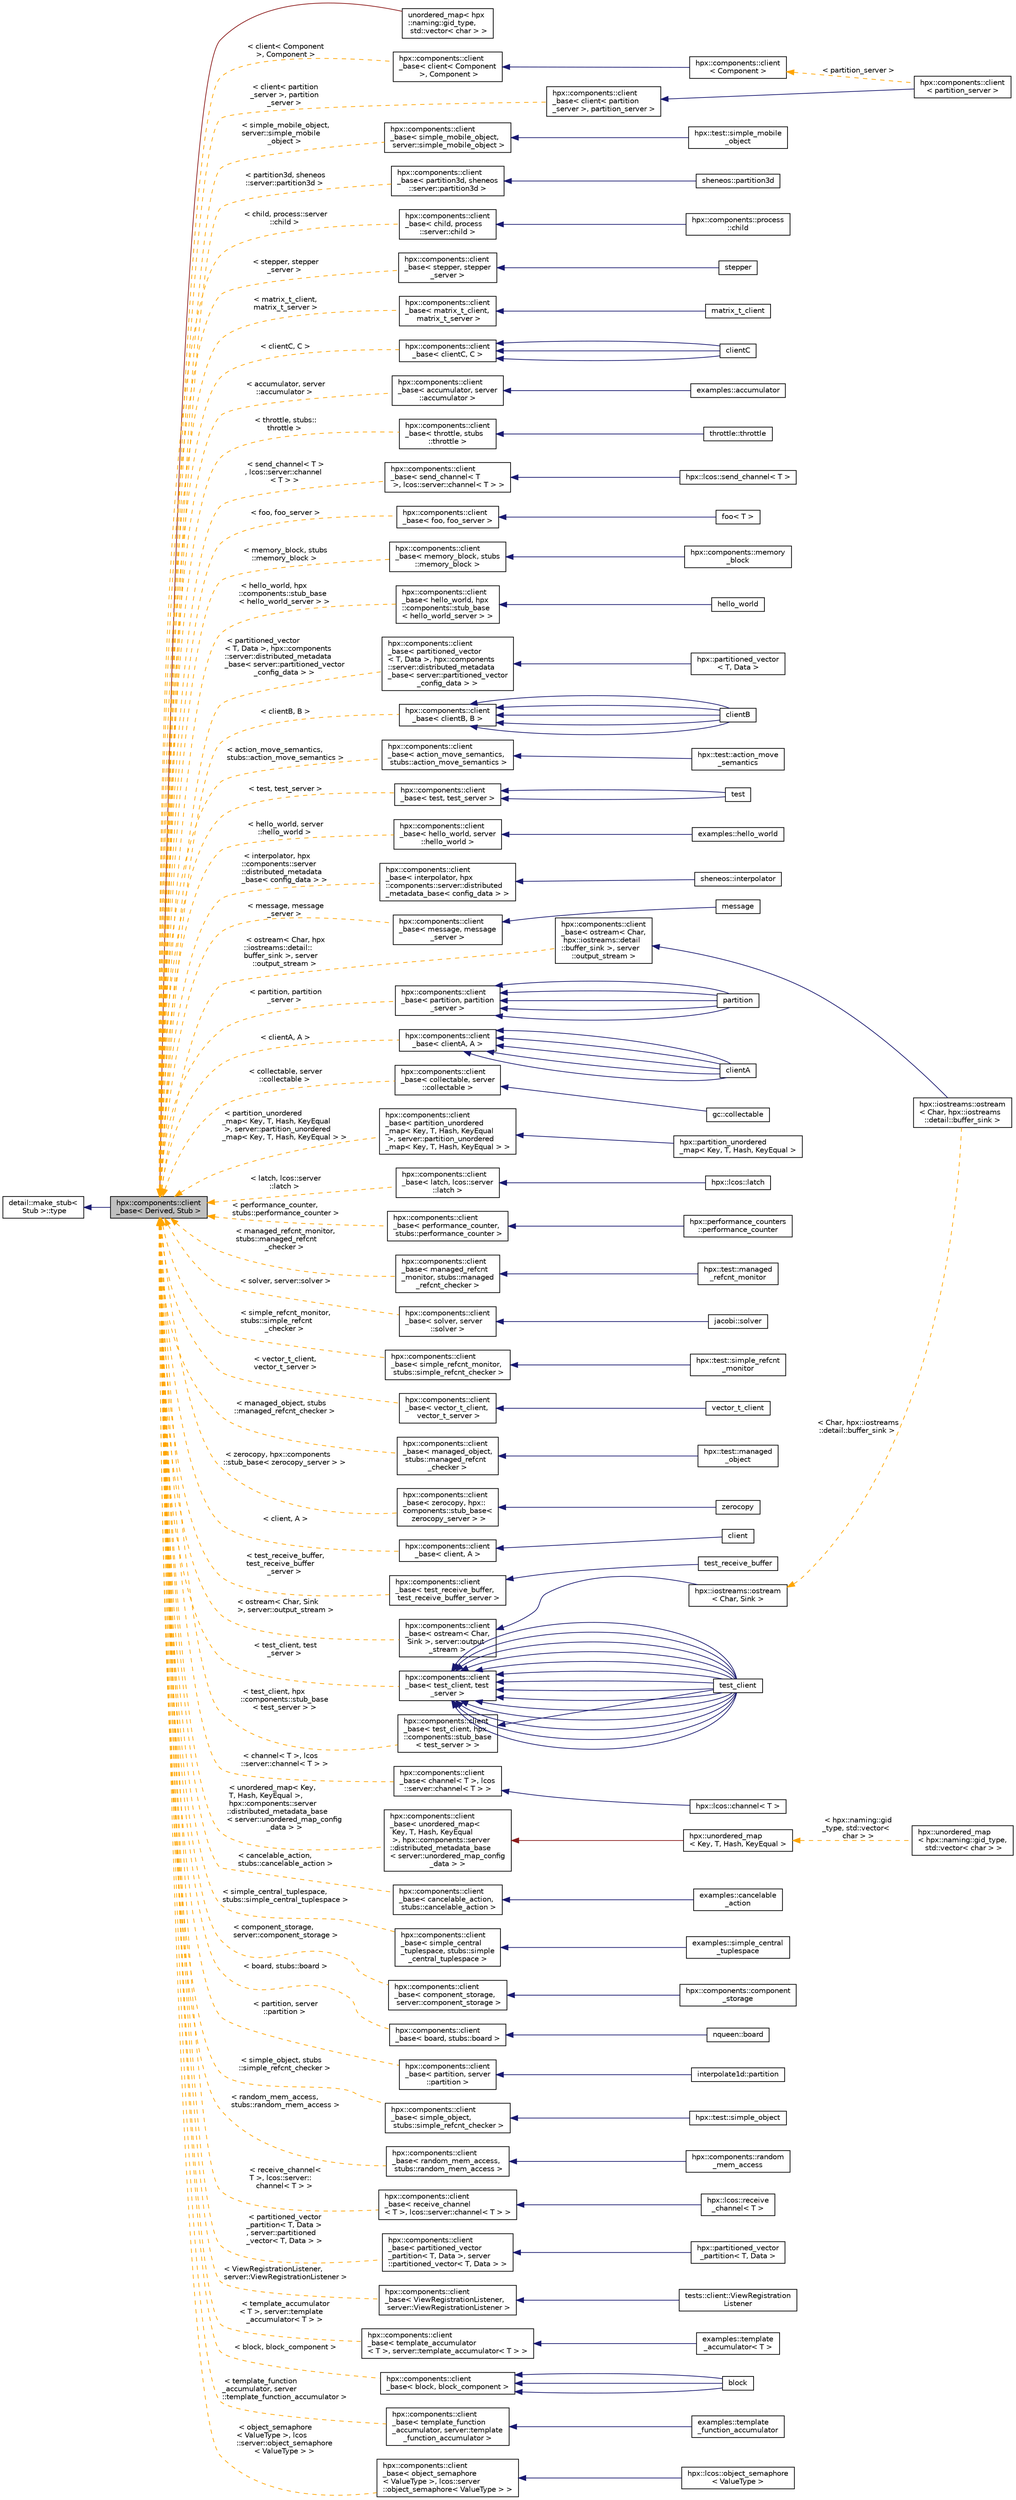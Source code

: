 digraph "hpx::components::client_base&lt; Derived, Stub &gt;"
{
  edge [fontname="Helvetica",fontsize="10",labelfontname="Helvetica",labelfontsize="10"];
  node [fontname="Helvetica",fontsize="10",shape=record];
  rankdir="LR";
  Node0 [label="hpx::components::client\l_base\< Derived, Stub \>",height=0.2,width=0.4,color="black", fillcolor="grey75", style="filled", fontcolor="black"];
  Node1 -> Node0 [dir="back",color="midnightblue",fontsize="10",style="solid",fontname="Helvetica"];
  Node1 [label="detail::make_stub\<\l Stub \>::type",height=0.2,width=0.4,color="black", fillcolor="white", style="filled",URL="$de/dfa/structhpx_1_1components_1_1stub__base.html"];
  Node0 -> Node2 [dir="back",color="firebrick4",fontsize="10",style="solid",fontname="Helvetica"];
  Node2 [label="unordered_map\< hpx\l::naming::gid_type,\l std::vector\< char \> \>",height=0.2,width=0.4,color="black", fillcolor="white", style="filled",URL="$d7/d51/classhpx_1_1unordered__map.html"];
  Node0 -> Node3 [dir="back",color="orange",fontsize="10",style="dashed",label=" \< client\< partition\l_server \>, partition\l_server \>" ,fontname="Helvetica"];
  Node3 [label="hpx::components::client\l_base\< client\< partition\l_server \>, partition_server \>",height=0.2,width=0.4,color="black", fillcolor="white", style="filled",URL="$d9/dad/classhpx_1_1components_1_1client__base.html"];
  Node3 -> Node4 [dir="back",color="midnightblue",fontsize="10",style="solid",fontname="Helvetica"];
  Node4 [label="hpx::components::client\l\< partition_server \>",height=0.2,width=0.4,color="black", fillcolor="white", style="filled",URL="$d1/d69/classhpx_1_1components_1_1client.html"];
  Node0 -> Node5 [dir="back",color="orange",fontsize="10",style="dashed",label=" \< ostream\< Char, hpx\l::iostreams::detail::\lbuffer_sink \>, server\l::output_stream \>" ,fontname="Helvetica"];
  Node5 [label="hpx::components::client\l_base\< ostream\< Char,\l hpx::iostreams::detail\l::buffer_sink \>, server\l::output_stream \>",height=0.2,width=0.4,color="black", fillcolor="white", style="filled",URL="$d9/dad/classhpx_1_1components_1_1client__base.html"];
  Node5 -> Node6 [dir="back",color="midnightblue",fontsize="10",style="solid",fontname="Helvetica"];
  Node6 [label="hpx::iostreams::ostream\l\< Char, hpx::iostreams\l::detail::buffer_sink \>",height=0.2,width=0.4,color="black", fillcolor="white", style="filled",URL="$de/da2/structhpx_1_1iostreams_1_1ostream.html"];
  Node0 -> Node7 [dir="back",color="orange",fontsize="10",style="dashed",label=" \< simple_mobile_object,\l server::simple_mobile\l_object \>" ,fontname="Helvetica"];
  Node7 [label="hpx::components::client\l_base\< simple_mobile_object,\l server::simple_mobile_object \>",height=0.2,width=0.4,color="black", fillcolor="white", style="filled",URL="$d9/dad/classhpx_1_1components_1_1client__base.html"];
  Node7 -> Node8 [dir="back",color="midnightblue",fontsize="10",style="solid",fontname="Helvetica"];
  Node8 [label="hpx::test::simple_mobile\l_object",height=0.2,width=0.4,color="black", fillcolor="white", style="filled",URL="$da/dc3/structhpx_1_1test_1_1simple__mobile__object.html"];
  Node0 -> Node9 [dir="back",color="orange",fontsize="10",style="dashed",label=" \< partition3d, sheneos\l::server::partition3d \>" ,fontname="Helvetica"];
  Node9 [label="hpx::components::client\l_base\< partition3d, sheneos\l::server::partition3d \>",height=0.2,width=0.4,color="black", fillcolor="white", style="filled",URL="$d9/dad/classhpx_1_1components_1_1client__base.html"];
  Node9 -> Node10 [dir="back",color="midnightblue",fontsize="10",style="solid",fontname="Helvetica"];
  Node10 [label="sheneos::partition3d",height=0.2,width=0.4,color="black", fillcolor="white", style="filled",URL="$da/dba/classsheneos_1_1partition3d.html"];
  Node0 -> Node11 [dir="back",color="orange",fontsize="10",style="dashed",label=" \< child, process::server\l::child \>" ,fontname="Helvetica"];
  Node11 [label="hpx::components::client\l_base\< child, process\l::server::child \>",height=0.2,width=0.4,color="black", fillcolor="white", style="filled",URL="$d9/dad/classhpx_1_1components_1_1client__base.html"];
  Node11 -> Node12 [dir="back",color="midnightblue",fontsize="10",style="solid",fontname="Helvetica"];
  Node12 [label="hpx::components::process\l::child",height=0.2,width=0.4,color="black", fillcolor="white", style="filled",URL="$d6/de0/classhpx_1_1components_1_1process_1_1child.html"];
  Node0 -> Node13 [dir="back",color="orange",fontsize="10",style="dashed",label=" \< stepper, stepper\l_server \>" ,fontname="Helvetica"];
  Node13 [label="hpx::components::client\l_base\< stepper, stepper\l_server \>",height=0.2,width=0.4,color="black", fillcolor="white", style="filled",URL="$d9/dad/classhpx_1_1components_1_1client__base.html"];
  Node13 -> Node14 [dir="back",color="midnightblue",fontsize="10",style="solid",fontname="Helvetica"];
  Node14 [label="stepper",height=0.2,width=0.4,color="black", fillcolor="white", style="filled",URL="$d0/da6/structstepper.html"];
  Node0 -> Node15 [dir="back",color="orange",fontsize="10",style="dashed",label=" \< matrix_t_client,\l matrix_t_server \>" ,fontname="Helvetica"];
  Node15 [label="hpx::components::client\l_base\< matrix_t_client,\l matrix_t_server \>",height=0.2,width=0.4,color="black", fillcolor="white", style="filled",URL="$d9/dad/classhpx_1_1components_1_1client__base.html"];
  Node15 -> Node16 [dir="back",color="midnightblue",fontsize="10",style="solid",fontname="Helvetica"];
  Node16 [label="matrix_t_client",height=0.2,width=0.4,color="black", fillcolor="white", style="filled",URL="$da/ded/structmatrix__t__client.html"];
  Node0 -> Node17 [dir="back",color="orange",fontsize="10",style="dashed",label=" \< clientC, C \>" ,fontname="Helvetica"];
  Node17 [label="hpx::components::client\l_base\< clientC, C \>",height=0.2,width=0.4,color="black", fillcolor="white", style="filled",URL="$d9/dad/classhpx_1_1components_1_1client__base.html"];
  Node17 -> Node18 [dir="back",color="midnightblue",fontsize="10",style="solid",fontname="Helvetica"];
  Node18 [label="clientC",height=0.2,width=0.4,color="black", fillcolor="white", style="filled",URL="$df/d49/structclient_c.html"];
  Node17 -> Node18 [dir="back",color="midnightblue",fontsize="10",style="solid",fontname="Helvetica"];
  Node17 -> Node18 [dir="back",color="midnightblue",fontsize="10",style="solid",fontname="Helvetica"];
  Node0 -> Node19 [dir="back",color="orange",fontsize="10",style="dashed",label=" \< accumulator, server\l::accumulator \>" ,fontname="Helvetica"];
  Node19 [label="hpx::components::client\l_base\< accumulator, server\l::accumulator \>",height=0.2,width=0.4,color="black", fillcolor="white", style="filled",URL="$d9/dad/classhpx_1_1components_1_1client__base.html"];
  Node19 -> Node20 [dir="back",color="midnightblue",fontsize="10",style="solid",fontname="Helvetica"];
  Node20 [label="examples::accumulator",height=0.2,width=0.4,color="black", fillcolor="white", style="filled",URL="$dd/d06/classexamples_1_1accumulator.html",tooltip="Client for the server::accumulator component. "];
  Node0 -> Node21 [dir="back",color="orange",fontsize="10",style="dashed",label=" \< throttle, stubs::\lthrottle \>" ,fontname="Helvetica"];
  Node21 [label="hpx::components::client\l_base\< throttle, stubs\l::throttle \>",height=0.2,width=0.4,color="black", fillcolor="white", style="filled",URL="$d9/dad/classhpx_1_1components_1_1client__base.html"];
  Node21 -> Node22 [dir="back",color="midnightblue",fontsize="10",style="solid",fontname="Helvetica"];
  Node22 [label="throttle::throttle",height=0.2,width=0.4,color="black", fillcolor="white", style="filled",URL="$d5/d51/classthrottle_1_1throttle.html"];
  Node0 -> Node23 [dir="back",color="orange",fontsize="10",style="dashed",label=" \< send_channel\< T \>\l, lcos::server::channel\l\< T \> \>" ,fontname="Helvetica"];
  Node23 [label="hpx::components::client\l_base\< send_channel\< T\l \>, lcos::server::channel\< T \> \>",height=0.2,width=0.4,color="black", fillcolor="white", style="filled",URL="$d9/dad/classhpx_1_1components_1_1client__base.html"];
  Node23 -> Node24 [dir="back",color="midnightblue",fontsize="10",style="solid",fontname="Helvetica"];
  Node24 [label="hpx::lcos::send_channel\< T \>",height=0.2,width=0.4,color="black", fillcolor="white", style="filled",URL="$d3/db6/classhpx_1_1lcos_1_1send__channel.html"];
  Node0 -> Node25 [dir="back",color="orange",fontsize="10",style="dashed",label=" \< foo, foo_server \>" ,fontname="Helvetica"];
  Node25 [label="hpx::components::client\l_base\< foo, foo_server \>",height=0.2,width=0.4,color="black", fillcolor="white", style="filled",URL="$d9/dad/classhpx_1_1components_1_1client__base.html"];
  Node25 -> Node26 [dir="back",color="midnightblue",fontsize="10",style="solid",fontname="Helvetica"];
  Node26 [label="foo\< T \>",height=0.2,width=0.4,color="black", fillcolor="white", style="filled",URL="$d3/dad/structfoo.html"];
  Node0 -> Node27 [dir="back",color="orange",fontsize="10",style="dashed",label=" \< memory_block, stubs\l::memory_block \>" ,fontname="Helvetica"];
  Node27 [label="hpx::components::client\l_base\< memory_block, stubs\l::memory_block \>",height=0.2,width=0.4,color="black", fillcolor="white", style="filled",URL="$d9/dad/classhpx_1_1components_1_1client__base.html"];
  Node27 -> Node28 [dir="back",color="midnightblue",fontsize="10",style="solid",fontname="Helvetica"];
  Node28 [label="hpx::components::memory\l_block",height=0.2,width=0.4,color="black", fillcolor="white", style="filled",URL="$d1/d4c/classhpx_1_1components_1_1memory__block.html"];
  Node0 -> Node29 [dir="back",color="orange",fontsize="10",style="dashed",label=" \< hello_world, hpx\l::components::stub_base\l\< hello_world_server \> \>" ,fontname="Helvetica"];
  Node29 [label="hpx::components::client\l_base\< hello_world, hpx\l::components::stub_base\l\< hello_world_server \> \>",height=0.2,width=0.4,color="black", fillcolor="white", style="filled",URL="$d9/dad/classhpx_1_1components_1_1client__base.html"];
  Node29 -> Node30 [dir="back",color="midnightblue",fontsize="10",style="solid",fontname="Helvetica"];
  Node30 [label="hello_world",height=0.2,width=0.4,color="black", fillcolor="white", style="filled",URL="$df/d45/structhello__world.html"];
  Node0 -> Node31 [dir="back",color="orange",fontsize="10",style="dashed",label=" \< partitioned_vector\l\< T, Data \>, hpx::components\l::server::distributed_metadata\l_base\< server::partitioned_vector\l_config_data \> \>" ,fontname="Helvetica"];
  Node31 [label="hpx::components::client\l_base\< partitioned_vector\l\< T, Data \>, hpx::components\l::server::distributed_metadata\l_base\< server::partitioned_vector\l_config_data \> \>",height=0.2,width=0.4,color="black", fillcolor="white", style="filled",URL="$d9/dad/classhpx_1_1components_1_1client__base.html"];
  Node31 -> Node32 [dir="back",color="midnightblue",fontsize="10",style="solid",fontname="Helvetica"];
  Node32 [label="hpx::partitioned_vector\l\< T, Data \>",height=0.2,width=0.4,color="black", fillcolor="white", style="filled",URL="$d1/d60/classhpx_1_1partitioned__vector.html"];
  Node0 -> Node33 [dir="back",color="orange",fontsize="10",style="dashed",label=" \< clientB, B \>" ,fontname="Helvetica"];
  Node33 [label="hpx::components::client\l_base\< clientB, B \>",height=0.2,width=0.4,color="black", fillcolor="white", style="filled",URL="$d9/dad/classhpx_1_1components_1_1client__base.html"];
  Node33 -> Node34 [dir="back",color="midnightblue",fontsize="10",style="solid",fontname="Helvetica"];
  Node34 [label="clientB",height=0.2,width=0.4,color="black", fillcolor="white", style="filled",URL="$d7/d2a/structclient_b.html"];
  Node33 -> Node34 [dir="back",color="midnightblue",fontsize="10",style="solid",fontname="Helvetica"];
  Node33 -> Node34 [dir="back",color="midnightblue",fontsize="10",style="solid",fontname="Helvetica"];
  Node33 -> Node34 [dir="back",color="midnightblue",fontsize="10",style="solid",fontname="Helvetica"];
  Node33 -> Node34 [dir="back",color="midnightblue",fontsize="10",style="solid",fontname="Helvetica"];
  Node0 -> Node35 [dir="back",color="orange",fontsize="10",style="dashed",label=" \< action_move_semantics,\l stubs::action_move_semantics \>" ,fontname="Helvetica"];
  Node35 [label="hpx::components::client\l_base\< action_move_semantics,\l stubs::action_move_semantics \>",height=0.2,width=0.4,color="black", fillcolor="white", style="filled",URL="$d9/dad/classhpx_1_1components_1_1client__base.html"];
  Node35 -> Node36 [dir="back",color="midnightblue",fontsize="10",style="solid",fontname="Helvetica"];
  Node36 [label="hpx::test::action_move\l_semantics",height=0.2,width=0.4,color="black", fillcolor="white", style="filled",URL="$de/d1c/structhpx_1_1test_1_1action__move__semantics.html"];
  Node0 -> Node37 [dir="back",color="orange",fontsize="10",style="dashed",label=" \< test, test_server \>" ,fontname="Helvetica"];
  Node37 [label="hpx::components::client\l_base\< test, test_server \>",height=0.2,width=0.4,color="black", fillcolor="white", style="filled",URL="$d9/dad/classhpx_1_1components_1_1client__base.html"];
  Node37 -> Node38 [dir="back",color="midnightblue",fontsize="10",style="solid",fontname="Helvetica"];
  Node38 [label="test",height=0.2,width=0.4,color="black", fillcolor="white", style="filled",URL="$d8/d89/structtest.html"];
  Node37 -> Node38 [dir="back",color="midnightblue",fontsize="10",style="solid",fontname="Helvetica"];
  Node0 -> Node39 [dir="back",color="orange",fontsize="10",style="dashed",label=" \< hello_world, server\l::hello_world \>" ,fontname="Helvetica"];
  Node39 [label="hpx::components::client\l_base\< hello_world, server\l::hello_world \>",height=0.2,width=0.4,color="black", fillcolor="white", style="filled",URL="$d9/dad/classhpx_1_1components_1_1client__base.html"];
  Node39 -> Node40 [dir="back",color="midnightblue",fontsize="10",style="solid",fontname="Helvetica"];
  Node40 [label="examples::hello_world",height=0.2,width=0.4,color="black", fillcolor="white", style="filled",URL="$db/d6f/structexamples_1_1hello__world.html"];
  Node0 -> Node41 [dir="back",color="orange",fontsize="10",style="dashed",label=" \< interpolator, hpx\l::components::server\l::distributed_metadata\l_base\< config_data \> \>" ,fontname="Helvetica"];
  Node41 [label="hpx::components::client\l_base\< interpolator, hpx\l::components::server::distributed\l_metadata_base\< config_data \> \>",height=0.2,width=0.4,color="black", fillcolor="white", style="filled",URL="$d9/dad/classhpx_1_1components_1_1client__base.html"];
  Node41 -> Node42 [dir="back",color="midnightblue",fontsize="10",style="solid",fontname="Helvetica"];
  Node42 [label="sheneos::interpolator",height=0.2,width=0.4,color="black", fillcolor="white", style="filled",URL="$d1/d8c/classsheneos_1_1interpolator.html"];
  Node0 -> Node43 [dir="back",color="orange",fontsize="10",style="dashed",label=" \< message, message\l_server \>" ,fontname="Helvetica"];
  Node43 [label="hpx::components::client\l_base\< message, message\l_server \>",height=0.2,width=0.4,color="black", fillcolor="white", style="filled",URL="$d9/dad/classhpx_1_1components_1_1client__base.html"];
  Node43 -> Node44 [dir="back",color="midnightblue",fontsize="10",style="solid",fontname="Helvetica"];
  Node44 [label="message",height=0.2,width=0.4,color="black", fillcolor="white", style="filled",URL="$d8/d9e/structmessage.html"];
  Node0 -> Node45 [dir="back",color="orange",fontsize="10",style="dashed",label=" \< client\< Component\l \>, Component \>" ,fontname="Helvetica"];
  Node45 [label="hpx::components::client\l_base\< client\< Component\l \>, Component \>",height=0.2,width=0.4,color="black", fillcolor="white", style="filled",URL="$d9/dad/classhpx_1_1components_1_1client__base.html"];
  Node45 -> Node46 [dir="back",color="midnightblue",fontsize="10",style="solid",fontname="Helvetica"];
  Node46 [label="hpx::components::client\l\< Component \>",height=0.2,width=0.4,color="black", fillcolor="white", style="filled",URL="$d1/d69/classhpx_1_1components_1_1client.html"];
  Node46 -> Node4 [dir="back",color="orange",fontsize="10",style="dashed",label=" \< partition_server \>" ,fontname="Helvetica"];
  Node0 -> Node47 [dir="back",color="orange",fontsize="10",style="dashed",label=" \< partition, partition\l_server \>" ,fontname="Helvetica"];
  Node47 [label="hpx::components::client\l_base\< partition, partition\l_server \>",height=0.2,width=0.4,color="black", fillcolor="white", style="filled",URL="$d9/dad/classhpx_1_1components_1_1client__base.html"];
  Node47 -> Node48 [dir="back",color="midnightblue",fontsize="10",style="solid",fontname="Helvetica"];
  Node48 [label="partition",height=0.2,width=0.4,color="black", fillcolor="white", style="filled",URL="$d3/d98/structpartition.html"];
  Node47 -> Node48 [dir="back",color="midnightblue",fontsize="10",style="solid",fontname="Helvetica"];
  Node47 -> Node48 [dir="back",color="midnightblue",fontsize="10",style="solid",fontname="Helvetica"];
  Node47 -> Node48 [dir="back",color="midnightblue",fontsize="10",style="solid",fontname="Helvetica"];
  Node47 -> Node48 [dir="back",color="midnightblue",fontsize="10",style="solid",fontname="Helvetica"];
  Node0 -> Node49 [dir="back",color="orange",fontsize="10",style="dashed",label=" \< clientA, A \>" ,fontname="Helvetica"];
  Node49 [label="hpx::components::client\l_base\< clientA, A \>",height=0.2,width=0.4,color="black", fillcolor="white", style="filled",URL="$d9/dad/classhpx_1_1components_1_1client__base.html"];
  Node49 -> Node50 [dir="back",color="midnightblue",fontsize="10",style="solid",fontname="Helvetica"];
  Node50 [label="clientA",height=0.2,width=0.4,color="black", fillcolor="white", style="filled",URL="$df/d32/structclient_a.html"];
  Node49 -> Node50 [dir="back",color="midnightblue",fontsize="10",style="solid",fontname="Helvetica"];
  Node49 -> Node50 [dir="back",color="midnightblue",fontsize="10",style="solid",fontname="Helvetica"];
  Node49 -> Node50 [dir="back",color="midnightblue",fontsize="10",style="solid",fontname="Helvetica"];
  Node49 -> Node50 [dir="back",color="midnightblue",fontsize="10",style="solid",fontname="Helvetica"];
  Node0 -> Node51 [dir="back",color="orange",fontsize="10",style="dashed",label=" \< collectable, server\l::collectable \>" ,fontname="Helvetica"];
  Node51 [label="hpx::components::client\l_base\< collectable, server\l::collectable \>",height=0.2,width=0.4,color="black", fillcolor="white", style="filled",URL="$d9/dad/classhpx_1_1components_1_1client__base.html"];
  Node51 -> Node52 [dir="back",color="midnightblue",fontsize="10",style="solid",fontname="Helvetica"];
  Node52 [label="gc::collectable",height=0.2,width=0.4,color="black", fillcolor="white", style="filled",URL="$da/d23/structgc_1_1collectable.html"];
  Node0 -> Node53 [dir="back",color="orange",fontsize="10",style="dashed",label=" \< partition_unordered\l_map\< Key, T, Hash, KeyEqual\l \>, server::partition_unordered\l_map\< Key, T, Hash, KeyEqual \> \>" ,fontname="Helvetica"];
  Node53 [label="hpx::components::client\l_base\< partition_unordered\l_map\< Key, T, Hash, KeyEqual\l \>, server::partition_unordered\l_map\< Key, T, Hash, KeyEqual \> \>",height=0.2,width=0.4,color="black", fillcolor="white", style="filled",URL="$d9/dad/classhpx_1_1components_1_1client__base.html"];
  Node53 -> Node54 [dir="back",color="midnightblue",fontsize="10",style="solid",fontname="Helvetica"];
  Node54 [label="hpx::partition_unordered\l_map\< Key, T, Hash, KeyEqual \>",height=0.2,width=0.4,color="black", fillcolor="white", style="filled",URL="$d2/d2d/classhpx_1_1partition__unordered__map.html"];
  Node0 -> Node55 [dir="back",color="orange",fontsize="10",style="dashed",label=" \< latch, lcos::server\l::latch \>" ,fontname="Helvetica"];
  Node55 [label="hpx::components::client\l_base\< latch, lcos::server\l::latch \>",height=0.2,width=0.4,color="black", fillcolor="white", style="filled",URL="$d9/dad/classhpx_1_1components_1_1client__base.html"];
  Node55 -> Node56 [dir="back",color="midnightblue",fontsize="10",style="solid",fontname="Helvetica"];
  Node56 [label="hpx::lcos::latch",height=0.2,width=0.4,color="black", fillcolor="white", style="filled",URL="$df/d55/classhpx_1_1lcos_1_1latch.html"];
  Node0 -> Node57 [dir="back",color="orange",fontsize="10",style="dashed",label=" \< performance_counter,\l stubs::performance_counter \>" ,fontname="Helvetica"];
  Node57 [label="hpx::components::client\l_base\< performance_counter,\l stubs::performance_counter \>",height=0.2,width=0.4,color="black", fillcolor="white", style="filled",URL="$d9/dad/classhpx_1_1components_1_1client__base.html"];
  Node57 -> Node58 [dir="back",color="midnightblue",fontsize="10",style="solid",fontname="Helvetica"];
  Node58 [label="hpx::performance_counters\l::performance_counter",height=0.2,width=0.4,color="black", fillcolor="white", style="filled",URL="$db/d1c/structhpx_1_1performance__counters_1_1performance__counter.html"];
  Node0 -> Node59 [dir="back",color="orange",fontsize="10",style="dashed",label=" \< managed_refcnt_monitor,\l stubs::managed_refcnt\l_checker \>" ,fontname="Helvetica"];
  Node59 [label="hpx::components::client\l_base\< managed_refcnt\l_monitor, stubs::managed\l_refcnt_checker \>",height=0.2,width=0.4,color="black", fillcolor="white", style="filled",URL="$d9/dad/classhpx_1_1components_1_1client__base.html"];
  Node59 -> Node60 [dir="back",color="midnightblue",fontsize="10",style="solid",fontname="Helvetica"];
  Node60 [label="hpx::test::managed\l_refcnt_monitor",height=0.2,width=0.4,color="black", fillcolor="white", style="filled",URL="$d6/d63/structhpx_1_1test_1_1managed__refcnt__monitor.html"];
  Node0 -> Node61 [dir="back",color="orange",fontsize="10",style="dashed",label=" \< solver, server::solver \>" ,fontname="Helvetica"];
  Node61 [label="hpx::components::client\l_base\< solver, server\l::solver \>",height=0.2,width=0.4,color="black", fillcolor="white", style="filled",URL="$d9/dad/classhpx_1_1components_1_1client__base.html"];
  Node61 -> Node62 [dir="back",color="midnightblue",fontsize="10",style="solid",fontname="Helvetica"];
  Node62 [label="jacobi::solver",height=0.2,width=0.4,color="black", fillcolor="white", style="filled",URL="$da/d69/structjacobi_1_1solver.html"];
  Node0 -> Node63 [dir="back",color="orange",fontsize="10",style="dashed",label=" \< simple_refcnt_monitor,\l stubs::simple_refcnt\l_checker \>" ,fontname="Helvetica"];
  Node63 [label="hpx::components::client\l_base\< simple_refcnt_monitor,\l stubs::simple_refcnt_checker \>",height=0.2,width=0.4,color="black", fillcolor="white", style="filled",URL="$d9/dad/classhpx_1_1components_1_1client__base.html"];
  Node63 -> Node64 [dir="back",color="midnightblue",fontsize="10",style="solid",fontname="Helvetica"];
  Node64 [label="hpx::test::simple_refcnt\l_monitor",height=0.2,width=0.4,color="black", fillcolor="white", style="filled",URL="$d9/d66/structhpx_1_1test_1_1simple__refcnt__monitor.html"];
  Node0 -> Node65 [dir="back",color="orange",fontsize="10",style="dashed",label=" \< vector_t_client,\l vector_t_server \>" ,fontname="Helvetica"];
  Node65 [label="hpx::components::client\l_base\< vector_t_client,\l vector_t_server \>",height=0.2,width=0.4,color="black", fillcolor="white", style="filled",URL="$d9/dad/classhpx_1_1components_1_1client__base.html"];
  Node65 -> Node66 [dir="back",color="midnightblue",fontsize="10",style="solid",fontname="Helvetica"];
  Node66 [label="vector_t_client",height=0.2,width=0.4,color="black", fillcolor="white", style="filled",URL="$de/dd9/structvector__t__client.html"];
  Node0 -> Node67 [dir="back",color="orange",fontsize="10",style="dashed",label=" \< managed_object, stubs\l::managed_refcnt_checker \>" ,fontname="Helvetica"];
  Node67 [label="hpx::components::client\l_base\< managed_object,\l stubs::managed_refcnt\l_checker \>",height=0.2,width=0.4,color="black", fillcolor="white", style="filled",URL="$d9/dad/classhpx_1_1components_1_1client__base.html"];
  Node67 -> Node68 [dir="back",color="midnightblue",fontsize="10",style="solid",fontname="Helvetica"];
  Node68 [label="hpx::test::managed\l_object",height=0.2,width=0.4,color="black", fillcolor="white", style="filled",URL="$dd/d56/structhpx_1_1test_1_1managed__object.html"];
  Node0 -> Node69 [dir="back",color="orange",fontsize="10",style="dashed",label=" \< zerocopy, hpx::components\l::stub_base\< zerocopy_server \> \>" ,fontname="Helvetica"];
  Node69 [label="hpx::components::client\l_base\< zerocopy, hpx::\lcomponents::stub_base\<\l zerocopy_server \> \>",height=0.2,width=0.4,color="black", fillcolor="white", style="filled",URL="$d9/dad/classhpx_1_1components_1_1client__base.html"];
  Node69 -> Node70 [dir="back",color="midnightblue",fontsize="10",style="solid",fontname="Helvetica"];
  Node70 [label="zerocopy",height=0.2,width=0.4,color="black", fillcolor="white", style="filled",URL="$d7/df5/structzerocopy.html"];
  Node0 -> Node71 [dir="back",color="orange",fontsize="10",style="dashed",label=" \< client, A \>" ,fontname="Helvetica"];
  Node71 [label="hpx::components::client\l_base\< client, A \>",height=0.2,width=0.4,color="black", fillcolor="white", style="filled",URL="$d9/dad/classhpx_1_1components_1_1client__base.html"];
  Node71 -> Node72 [dir="back",color="midnightblue",fontsize="10",style="solid",fontname="Helvetica"];
  Node72 [label="client",height=0.2,width=0.4,color="black", fillcolor="white", style="filled",URL="$d3/db7/structclient.html"];
  Node0 -> Node73 [dir="back",color="orange",fontsize="10",style="dashed",label=" \< test_receive_buffer,\l test_receive_buffer\l_server \>" ,fontname="Helvetica"];
  Node73 [label="hpx::components::client\l_base\< test_receive_buffer,\l test_receive_buffer_server \>",height=0.2,width=0.4,color="black", fillcolor="white", style="filled",URL="$d9/dad/classhpx_1_1components_1_1client__base.html"];
  Node73 -> Node74 [dir="back",color="midnightblue",fontsize="10",style="solid",fontname="Helvetica"];
  Node74 [label="test_receive_buffer",height=0.2,width=0.4,color="black", fillcolor="white", style="filled",URL="$d1/d2e/structtest__receive__buffer.html"];
  Node0 -> Node75 [dir="back",color="orange",fontsize="10",style="dashed",label=" \< unordered_map\< Key,\l T, Hash, KeyEqual \>,\l hpx::components::server\l::distributed_metadata_base\l\< server::unordered_map_config\l_data \> \>" ,fontname="Helvetica"];
  Node75 [label="hpx::components::client\l_base\< unordered_map\<\l Key, T, Hash, KeyEqual\l \>, hpx::components::server\l::distributed_metadata_base\l\< server::unordered_map_config\l_data \> \>",height=0.2,width=0.4,color="black", fillcolor="white", style="filled",URL="$d9/dad/classhpx_1_1components_1_1client__base.html"];
  Node75 -> Node76 [dir="back",color="firebrick4",fontsize="10",style="solid",fontname="Helvetica"];
  Node76 [label="hpx::unordered_map\l\< Key, T, Hash, KeyEqual \>",height=0.2,width=0.4,color="black", fillcolor="white", style="filled",URL="$d7/d51/classhpx_1_1unordered__map.html"];
  Node76 -> Node77 [dir="back",color="orange",fontsize="10",style="dashed",label=" \< hpx::naming::gid\l_type, std::vector\<\l char \> \>" ,fontname="Helvetica"];
  Node77 [label="hpx::unordered_map\l\< hpx::naming::gid_type,\l std::vector\< char \> \>",height=0.2,width=0.4,color="black", fillcolor="white", style="filled",URL="$d7/d51/classhpx_1_1unordered__map.html"];
  Node0 -> Node78 [dir="back",color="orange",fontsize="10",style="dashed",label=" \< test_client, test\l_server \>" ,fontname="Helvetica"];
  Node78 [label="hpx::components::client\l_base\< test_client, test\l_server \>",height=0.2,width=0.4,color="black", fillcolor="white", style="filled",URL="$d9/dad/classhpx_1_1components_1_1client__base.html"];
  Node78 -> Node79 [dir="back",color="midnightblue",fontsize="10",style="solid",fontname="Helvetica"];
  Node79 [label="test_client",height=0.2,width=0.4,color="black", fillcolor="white", style="filled",URL="$d8/df6/structtest__client.html"];
  Node78 -> Node79 [dir="back",color="midnightblue",fontsize="10",style="solid",fontname="Helvetica"];
  Node78 -> Node79 [dir="back",color="midnightblue",fontsize="10",style="solid",fontname="Helvetica"];
  Node78 -> Node79 [dir="back",color="midnightblue",fontsize="10",style="solid",fontname="Helvetica"];
  Node78 -> Node79 [dir="back",color="midnightblue",fontsize="10",style="solid",fontname="Helvetica"];
  Node78 -> Node79 [dir="back",color="midnightblue",fontsize="10",style="solid",fontname="Helvetica"];
  Node78 -> Node79 [dir="back",color="midnightblue",fontsize="10",style="solid",fontname="Helvetica"];
  Node78 -> Node79 [dir="back",color="midnightblue",fontsize="10",style="solid",fontname="Helvetica"];
  Node78 -> Node79 [dir="back",color="midnightblue",fontsize="10",style="solid",fontname="Helvetica"];
  Node78 -> Node79 [dir="back",color="midnightblue",fontsize="10",style="solid",fontname="Helvetica"];
  Node78 -> Node79 [dir="back",color="midnightblue",fontsize="10",style="solid",fontname="Helvetica"];
  Node78 -> Node79 [dir="back",color="midnightblue",fontsize="10",style="solid",fontname="Helvetica"];
  Node78 -> Node79 [dir="back",color="midnightblue",fontsize="10",style="solid",fontname="Helvetica"];
  Node78 -> Node79 [dir="back",color="midnightblue",fontsize="10",style="solid",fontname="Helvetica"];
  Node0 -> Node80 [dir="back",color="orange",fontsize="10",style="dashed",label=" \< channel\< T \>, lcos\l::server::channel\< T \> \>" ,fontname="Helvetica"];
  Node80 [label="hpx::components::client\l_base\< channel\< T \>, lcos\l::server::channel\< T \> \>",height=0.2,width=0.4,color="black", fillcolor="white", style="filled",URL="$d9/dad/classhpx_1_1components_1_1client__base.html"];
  Node80 -> Node81 [dir="back",color="midnightblue",fontsize="10",style="solid",fontname="Helvetica"];
  Node81 [label="hpx::lcos::channel\< T \>",height=0.2,width=0.4,color="black", fillcolor="white", style="filled",URL="$db/d40/classhpx_1_1lcos_1_1channel.html"];
  Node0 -> Node82 [dir="back",color="orange",fontsize="10",style="dashed",label=" \< ostream\< Char, Sink\l \>, server::output_stream \>" ,fontname="Helvetica"];
  Node82 [label="hpx::components::client\l_base\< ostream\< Char,\l Sink \>, server::output\l_stream \>",height=0.2,width=0.4,color="black", fillcolor="white", style="filled",URL="$d9/dad/classhpx_1_1components_1_1client__base.html"];
  Node82 -> Node83 [dir="back",color="midnightblue",fontsize="10",style="solid",fontname="Helvetica"];
  Node83 [label="hpx::iostreams::ostream\l\< Char, Sink \>",height=0.2,width=0.4,color="black", fillcolor="white", style="filled",URL="$de/da2/structhpx_1_1iostreams_1_1ostream.html"];
  Node83 -> Node6 [dir="back",color="orange",fontsize="10",style="dashed",label=" \< Char, hpx::iostreams\l::detail::buffer_sink \>" ,fontname="Helvetica"];
  Node0 -> Node84 [dir="back",color="orange",fontsize="10",style="dashed",label=" \< cancelable_action,\l stubs::cancelable_action \>" ,fontname="Helvetica"];
  Node84 [label="hpx::components::client\l_base\< cancelable_action,\l stubs::cancelable_action \>",height=0.2,width=0.4,color="black", fillcolor="white", style="filled",URL="$d9/dad/classhpx_1_1components_1_1client__base.html"];
  Node84 -> Node85 [dir="back",color="midnightblue",fontsize="10",style="solid",fontname="Helvetica"];
  Node85 [label="examples::cancelable\l_action",height=0.2,width=0.4,color="black", fillcolor="white", style="filled",URL="$dd/db9/classexamples_1_1cancelable__action.html"];
  Node0 -> Node86 [dir="back",color="orange",fontsize="10",style="dashed",label=" \< test_client, hpx\l::components::stub_base\l\< test_server \> \>" ,fontname="Helvetica"];
  Node86 [label="hpx::components::client\l_base\< test_client, hpx\l::components::stub_base\l\< test_server \> \>",height=0.2,width=0.4,color="black", fillcolor="white", style="filled",URL="$d9/dad/classhpx_1_1components_1_1client__base.html"];
  Node86 -> Node79 [dir="back",color="midnightblue",fontsize="10",style="solid",fontname="Helvetica"];
  Node0 -> Node87 [dir="back",color="orange",fontsize="10",style="dashed",label=" \< simple_central_tuplespace,\l stubs::simple_central_tuplespace \>" ,fontname="Helvetica"];
  Node87 [label="hpx::components::client\l_base\< simple_central\l_tuplespace, stubs::simple\l_central_tuplespace \>",height=0.2,width=0.4,color="black", fillcolor="white", style="filled",URL="$d9/dad/classhpx_1_1components_1_1client__base.html"];
  Node87 -> Node88 [dir="back",color="midnightblue",fontsize="10",style="solid",fontname="Helvetica"];
  Node88 [label="examples::simple_central\l_tuplespace",height=0.2,width=0.4,color="black", fillcolor="white", style="filled",URL="$d5/d1b/classexamples_1_1simple__central__tuplespace.html",tooltip="Client for the server::simple_central_tuplespace component. "];
  Node0 -> Node89 [dir="back",color="orange",fontsize="10",style="dashed",label=" \< component_storage,\l server::component_storage \>" ,fontname="Helvetica"];
  Node89 [label="hpx::components::client\l_base\< component_storage,\l server::component_storage \>",height=0.2,width=0.4,color="black", fillcolor="white", style="filled",URL="$d9/dad/classhpx_1_1components_1_1client__base.html"];
  Node89 -> Node90 [dir="back",color="midnightblue",fontsize="10",style="solid",fontname="Helvetica"];
  Node90 [label="hpx::components::component\l_storage",height=0.2,width=0.4,color="black", fillcolor="white", style="filled",URL="$df/d1e/classhpx_1_1components_1_1component__storage.html"];
  Node0 -> Node91 [dir="back",color="orange",fontsize="10",style="dashed",label=" \< board, stubs::board \>" ,fontname="Helvetica"];
  Node91 [label="hpx::components::client\l_base\< board, stubs::board \>",height=0.2,width=0.4,color="black", fillcolor="white", style="filled",URL="$d9/dad/classhpx_1_1components_1_1client__base.html"];
  Node91 -> Node92 [dir="back",color="midnightblue",fontsize="10",style="solid",fontname="Helvetica"];
  Node92 [label="nqueen::board",height=0.2,width=0.4,color="black", fillcolor="white", style="filled",URL="$d9/db3/classnqueen_1_1board.html"];
  Node0 -> Node93 [dir="back",color="orange",fontsize="10",style="dashed",label=" \< partition, server\l::partition \>" ,fontname="Helvetica"];
  Node93 [label="hpx::components::client\l_base\< partition, server\l::partition \>",height=0.2,width=0.4,color="black", fillcolor="white", style="filled",URL="$d9/dad/classhpx_1_1components_1_1client__base.html"];
  Node93 -> Node94 [dir="back",color="midnightblue",fontsize="10",style="solid",fontname="Helvetica"];
  Node94 [label="interpolate1d::partition",height=0.2,width=0.4,color="black", fillcolor="white", style="filled",URL="$d3/d9a/classinterpolate1d_1_1partition.html"];
  Node0 -> Node95 [dir="back",color="orange",fontsize="10",style="dashed",label=" \< simple_object, stubs\l::simple_refcnt_checker \>" ,fontname="Helvetica"];
  Node95 [label="hpx::components::client\l_base\< simple_object,\l stubs::simple_refcnt_checker \>",height=0.2,width=0.4,color="black", fillcolor="white", style="filled",URL="$d9/dad/classhpx_1_1components_1_1client__base.html"];
  Node95 -> Node96 [dir="back",color="midnightblue",fontsize="10",style="solid",fontname="Helvetica"];
  Node96 [label="hpx::test::simple_object",height=0.2,width=0.4,color="black", fillcolor="white", style="filled",URL="$de/d1c/structhpx_1_1test_1_1simple__object.html"];
  Node0 -> Node97 [dir="back",color="orange",fontsize="10",style="dashed",label=" \< random_mem_access,\l stubs::random_mem_access \>" ,fontname="Helvetica"];
  Node97 [label="hpx::components::client\l_base\< random_mem_access,\l stubs::random_mem_access \>",height=0.2,width=0.4,color="black", fillcolor="white", style="filled",URL="$d9/dad/classhpx_1_1components_1_1client__base.html"];
  Node97 -> Node98 [dir="back",color="midnightblue",fontsize="10",style="solid",fontname="Helvetica"];
  Node98 [label="hpx::components::random\l_mem_access",height=0.2,width=0.4,color="black", fillcolor="white", style="filled",URL="$df/dd3/classhpx_1_1components_1_1random__mem__access.html"];
  Node0 -> Node99 [dir="back",color="orange",fontsize="10",style="dashed",label=" \< receive_channel\<\l T \>, lcos::server::\lchannel\< T \> \>" ,fontname="Helvetica"];
  Node99 [label="hpx::components::client\l_base\< receive_channel\l\< T \>, lcos::server::channel\< T \> \>",height=0.2,width=0.4,color="black", fillcolor="white", style="filled",URL="$d9/dad/classhpx_1_1components_1_1client__base.html"];
  Node99 -> Node100 [dir="back",color="midnightblue",fontsize="10",style="solid",fontname="Helvetica"];
  Node100 [label="hpx::lcos::receive\l_channel\< T \>",height=0.2,width=0.4,color="black", fillcolor="white", style="filled",URL="$d8/d0f/classhpx_1_1lcos_1_1receive__channel.html"];
  Node0 -> Node101 [dir="back",color="orange",fontsize="10",style="dashed",label=" \< partitioned_vector\l_partition\< T, Data \>\l, server::partitioned\l_vector\< T, Data \> \>" ,fontname="Helvetica"];
  Node101 [label="hpx::components::client\l_base\< partitioned_vector\l_partition\< T, Data \>, server\l::partitioned_vector\< T, Data \> \>",height=0.2,width=0.4,color="black", fillcolor="white", style="filled",URL="$d9/dad/classhpx_1_1components_1_1client__base.html"];
  Node101 -> Node102 [dir="back",color="midnightblue",fontsize="10",style="solid",fontname="Helvetica"];
  Node102 [label="hpx::partitioned_vector\l_partition\< T, Data \>",height=0.2,width=0.4,color="black", fillcolor="white", style="filled",URL="$da/d87/classhpx_1_1partitioned__vector__partition.html"];
  Node0 -> Node103 [dir="back",color="orange",fontsize="10",style="dashed",label=" \< ViewRegistrationListener,\l server::ViewRegistrationListener \>" ,fontname="Helvetica"];
  Node103 [label="hpx::components::client\l_base\< ViewRegistrationListener,\l server::ViewRegistrationListener \>",height=0.2,width=0.4,color="black", fillcolor="white", style="filled",URL="$d9/dad/classhpx_1_1components_1_1client__base.html"];
  Node103 -> Node104 [dir="back",color="midnightblue",fontsize="10",style="solid",fontname="Helvetica"];
  Node104 [label="tests::client::ViewRegistration\lListener",height=0.2,width=0.4,color="black", fillcolor="white", style="filled",URL="$d5/dbe/structtests_1_1client_1_1_view_registration_listener.html"];
  Node0 -> Node105 [dir="back",color="orange",fontsize="10",style="dashed",label=" \< template_accumulator\l\< T \>, server::template\l_accumulator\< T \> \>" ,fontname="Helvetica"];
  Node105 [label="hpx::components::client\l_base\< template_accumulator\l\< T \>, server::template_accumulator\< T \> \>",height=0.2,width=0.4,color="black", fillcolor="white", style="filled",URL="$d9/dad/classhpx_1_1components_1_1client__base.html"];
  Node105 -> Node106 [dir="back",color="midnightblue",fontsize="10",style="solid",fontname="Helvetica"];
  Node106 [label="examples::template\l_accumulator\< T \>",height=0.2,width=0.4,color="black", fillcolor="white", style="filled",URL="$dd/d45/classexamples_1_1template__accumulator.html",tooltip="Client for the server::accumulator component. "];
  Node0 -> Node107 [dir="back",color="orange",fontsize="10",style="dashed",label=" \< block, block_component \>" ,fontname="Helvetica"];
  Node107 [label="hpx::components::client\l_base\< block, block_component \>",height=0.2,width=0.4,color="black", fillcolor="white", style="filled",URL="$d9/dad/classhpx_1_1components_1_1client__base.html"];
  Node107 -> Node108 [dir="back",color="midnightblue",fontsize="10",style="solid",fontname="Helvetica"];
  Node108 [label="block",height=0.2,width=0.4,color="black", fillcolor="white", style="filled",URL="$d1/d7f/structblock.html"];
  Node107 -> Node108 [dir="back",color="midnightblue",fontsize="10",style="solid",fontname="Helvetica"];
  Node107 -> Node108 [dir="back",color="midnightblue",fontsize="10",style="solid",fontname="Helvetica"];
  Node0 -> Node109 [dir="back",color="orange",fontsize="10",style="dashed",label=" \< template_function\l_accumulator, server\l::template_function_accumulator \>" ,fontname="Helvetica"];
  Node109 [label="hpx::components::client\l_base\< template_function\l_accumulator, server::template\l_function_accumulator \>",height=0.2,width=0.4,color="black", fillcolor="white", style="filled",URL="$d9/dad/classhpx_1_1components_1_1client__base.html"];
  Node109 -> Node110 [dir="back",color="midnightblue",fontsize="10",style="solid",fontname="Helvetica"];
  Node110 [label="examples::template\l_function_accumulator",height=0.2,width=0.4,color="black", fillcolor="white", style="filled",URL="$df/de0/classexamples_1_1template__function__accumulator.html",tooltip="Client for the server::managed_accumulator component. "];
  Node0 -> Node111 [dir="back",color="orange",fontsize="10",style="dashed",label=" \< object_semaphore\l\< ValueType \>, lcos\l::server::object_semaphore\l\< ValueType \> \>" ,fontname="Helvetica"];
  Node111 [label="hpx::components::client\l_base\< object_semaphore\l\< ValueType \>, lcos::server\l::object_semaphore\< ValueType \> \>",height=0.2,width=0.4,color="black", fillcolor="white", style="filled",URL="$d9/dad/classhpx_1_1components_1_1client__base.html"];
  Node111 -> Node112 [dir="back",color="midnightblue",fontsize="10",style="solid",fontname="Helvetica"];
  Node112 [label="hpx::lcos::object_semaphore\l\< ValueType \>",height=0.2,width=0.4,color="black", fillcolor="white", style="filled",URL="$d3/df4/structhpx_1_1lcos_1_1object__semaphore.html"];
}
